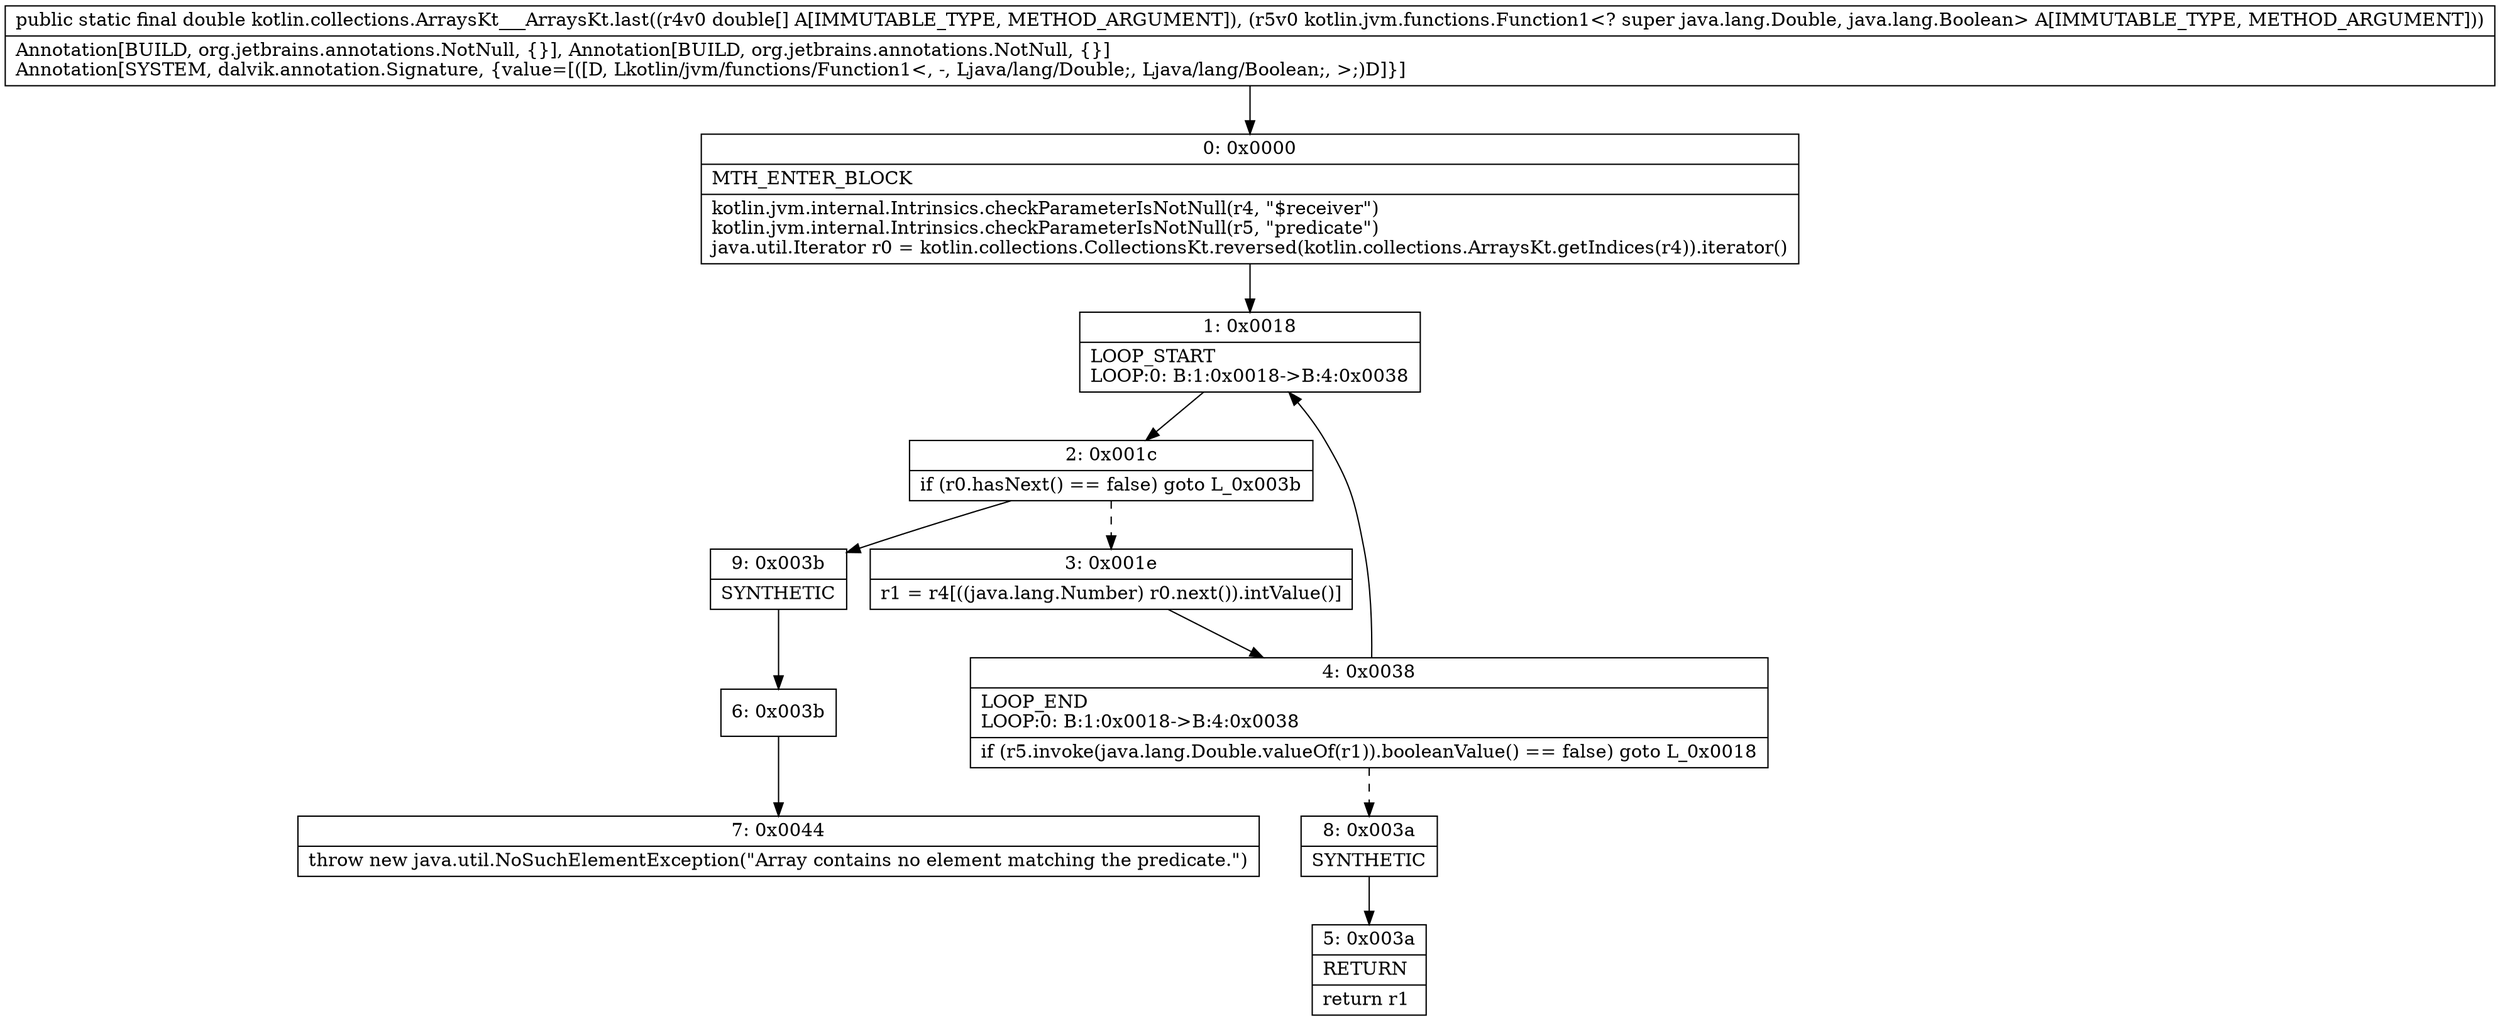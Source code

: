 digraph "CFG forkotlin.collections.ArraysKt___ArraysKt.last([DLkotlin\/jvm\/functions\/Function1;)D" {
Node_0 [shape=record,label="{0\:\ 0x0000|MTH_ENTER_BLOCK\l|kotlin.jvm.internal.Intrinsics.checkParameterIsNotNull(r4, \"$receiver\")\lkotlin.jvm.internal.Intrinsics.checkParameterIsNotNull(r5, \"predicate\")\ljava.util.Iterator r0 = kotlin.collections.CollectionsKt.reversed(kotlin.collections.ArraysKt.getIndices(r4)).iterator()\l}"];
Node_1 [shape=record,label="{1\:\ 0x0018|LOOP_START\lLOOP:0: B:1:0x0018\-\>B:4:0x0038\l}"];
Node_2 [shape=record,label="{2\:\ 0x001c|if (r0.hasNext() == false) goto L_0x003b\l}"];
Node_3 [shape=record,label="{3\:\ 0x001e|r1 = r4[((java.lang.Number) r0.next()).intValue()]\l}"];
Node_4 [shape=record,label="{4\:\ 0x0038|LOOP_END\lLOOP:0: B:1:0x0018\-\>B:4:0x0038\l|if (r5.invoke(java.lang.Double.valueOf(r1)).booleanValue() == false) goto L_0x0018\l}"];
Node_5 [shape=record,label="{5\:\ 0x003a|RETURN\l|return r1\l}"];
Node_6 [shape=record,label="{6\:\ 0x003b}"];
Node_7 [shape=record,label="{7\:\ 0x0044|throw new java.util.NoSuchElementException(\"Array contains no element matching the predicate.\")\l}"];
Node_8 [shape=record,label="{8\:\ 0x003a|SYNTHETIC\l}"];
Node_9 [shape=record,label="{9\:\ 0x003b|SYNTHETIC\l}"];
MethodNode[shape=record,label="{public static final double kotlin.collections.ArraysKt___ArraysKt.last((r4v0 double[] A[IMMUTABLE_TYPE, METHOD_ARGUMENT]), (r5v0 kotlin.jvm.functions.Function1\<? super java.lang.Double, java.lang.Boolean\> A[IMMUTABLE_TYPE, METHOD_ARGUMENT]))  | Annotation[BUILD, org.jetbrains.annotations.NotNull, \{\}], Annotation[BUILD, org.jetbrains.annotations.NotNull, \{\}]\lAnnotation[SYSTEM, dalvik.annotation.Signature, \{value=[([D, Lkotlin\/jvm\/functions\/Function1\<, \-, Ljava\/lang\/Double;, Ljava\/lang\/Boolean;, \>;)D]\}]\l}"];
MethodNode -> Node_0;
Node_0 -> Node_1;
Node_1 -> Node_2;
Node_2 -> Node_3[style=dashed];
Node_2 -> Node_9;
Node_3 -> Node_4;
Node_4 -> Node_1;
Node_4 -> Node_8[style=dashed];
Node_6 -> Node_7;
Node_8 -> Node_5;
Node_9 -> Node_6;
}

